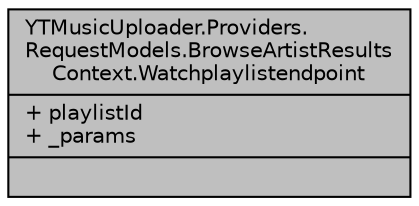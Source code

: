 digraph "YTMusicUploader.Providers.RequestModels.BrowseArtistResultsContext.Watchplaylistendpoint"
{
 // LATEX_PDF_SIZE
  edge [fontname="Helvetica",fontsize="10",labelfontname="Helvetica",labelfontsize="10"];
  node [fontname="Helvetica",fontsize="10",shape=record];
  Node1 [label="{YTMusicUploader.Providers.\lRequestModels.BrowseArtistResults\lContext.Watchplaylistendpoint\n|+ playlistId\l+ _params\l|}",height=0.2,width=0.4,color="black", fillcolor="grey75", style="filled", fontcolor="black",tooltip=" "];
}
